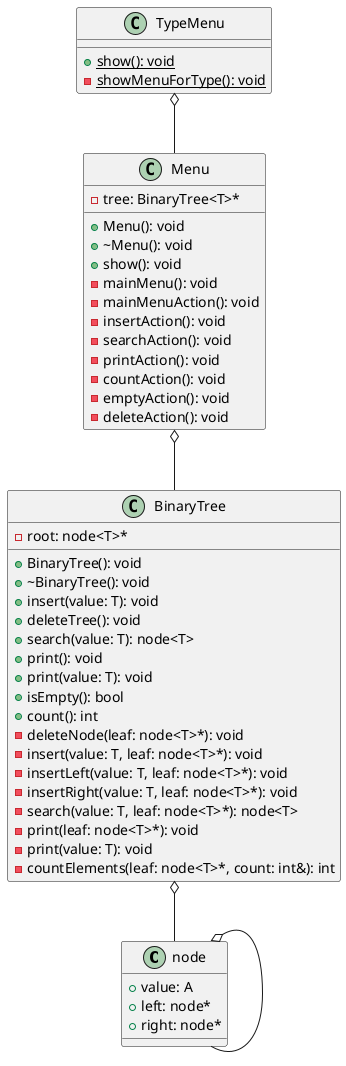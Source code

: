 @startuml

class node {
    +value: A
    +left: node*
    +right: node*
}
node o-- node

class BinaryTree {
    +BinaryTree(): void
    +~BinaryTree(): void
    +insert(value: T): void
    +deleteTree(): void
    +search(value: T): node<T>
    +print(): void
    +print(value: T): void
    +isEmpty(): bool
    +count(): int
    -root: node<T>*
    -deleteNode(leaf: node<T>*): void
    -insert(value: T, leaf: node<T>*): void
    -insertLeft(value: T, leaf: node<T>*): void
    -insertRight(value: T, leaf: node<T>*): void
    -search(value: T, leaf: node<T>*): node<T>
    -print(leaf: node<T>*): void
    -print(value: T): void
    -countElements(leaf: node<T>*, count: int&): int
}
class Menu {
    +Menu(): void
    +~Menu(): void
    +show(): void
    -tree: BinaryTree<T>*
    -mainMenu(): void
    -mainMenuAction(): void
    -insertAction(): void
    -searchAction(): void
    -printAction(): void
    -countAction(): void
    -emptyAction(): void
    -deleteAction(): void
}
class TypeMenu {
    {static}+show(): void
    {static}-showMenuForType(): void
}

BinaryTree o-- node
Menu o-- BinaryTree
TypeMenu o-- Menu

@enduml